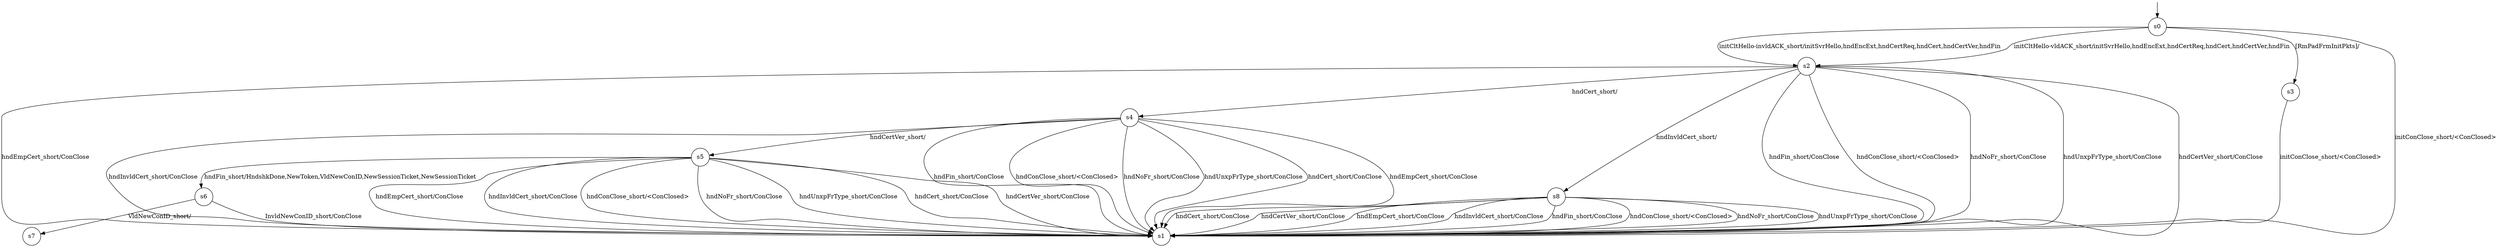 digraph g {

s0 [shape="circle" label="s0"];
s1 [shape="circle" label="s1"];
s2 [shape="circle" label="s2"];
s3 [shape="circle" label="s3"];
s4 [shape="circle" label="s4"];
s5 [shape="circle" label="s5"];
s6 [shape="circle" label="s6"];
s7 [shape="circle" label="s7"];
s8 [shape="circle" label="s8"];
s0 -> s1 [label="initConClose_short/<ConClosed> "];
s0 -> s2 [label="initCltHello-vldACK_short/initSvrHello,hndEncExt,hndCertReq,hndCert,hndCertVer,hndFin "];
s0 -> s2 [label="initCltHello-invldACK_short/initSvrHello,hndEncExt,hndCertReq,hndCert,hndCertVer,hndFin "];
s0 -> s3 [label="[RmPadFrmInitPkts]/ "];
s2 -> s1 [label="hndFin_short/ConClose "];
s2 -> s1 [label="hndConClose_short/<ConClosed> "];
s2 -> s1 [label="hndNoFr_short/ConClose "];
s2 -> s1 [label="hndUnxpFrType_short/ConClose "];
s2 -> s4 [label="hndCert_short/ "];
s2 -> s1 [label="hndCertVer_short/ConClose "];
s2 -> s1 [label="hndEmpCert_short/ConClose "];
s2 -> s8 [label="hndInvldCert_short/ "];
s3 -> s1 [label="initConClose_short/<ConClosed> "];
s4 -> s1 [label="hndFin_short/ConClose "];
s4 -> s1 [label="hndConClose_short/<ConClosed> "];
s4 -> s1 [label="hndNoFr_short/ConClose "];
s4 -> s1 [label="hndUnxpFrType_short/ConClose "];
s4 -> s1 [label="hndCert_short/ConClose "];
s4 -> s5 [label="hndCertVer_short/ "];
s4 -> s1 [label="hndEmpCert_short/ConClose "];
s4 -> s1 [label="hndInvldCert_short/ConClose "];
s5 -> s6 [label="hndFin_short/HndshkDone,NewToken,VldNewConID,NewSessionTicket,NewSessionTicket "];
s5 -> s1 [label="hndConClose_short/<ConClosed> "];
s5 -> s1 [label="hndNoFr_short/ConClose "];
s5 -> s1 [label="hndUnxpFrType_short/ConClose "];
s5 -> s1 [label="hndCert_short/ConClose "];
s5 -> s1 [label="hndCertVer_short/ConClose "];
s5 -> s1 [label="hndEmpCert_short/ConClose "];
s5 -> s1 [label="hndInvldCert_short/ConClose "];
s6 -> s7 [label="VldNewConID_short/ "];
s6 -> s1 [label="InvldNewConID_short/ConClose "];
s8 -> s1 [label="hndFin_short/ConClose "];
s8 -> s1 [label="hndConClose_short/<ConClosed> "];
s8 -> s1 [label="hndNoFr_short/ConClose "];
s8 -> s1 [label="hndUnxpFrType_short/ConClose "];
s8 -> s1 [label="hndCert_short/ConClose "];
s8 -> s1 [label="hndCertVer_short/ConClose "];
s8 -> s1 [label="hndEmpCert_short/ConClose "];
s8 -> s1 [label="hndInvldCert_short/ConClose "];

__start0 [label="" shape="none" width="0" height="0"];
__start0 -> s0;

}
